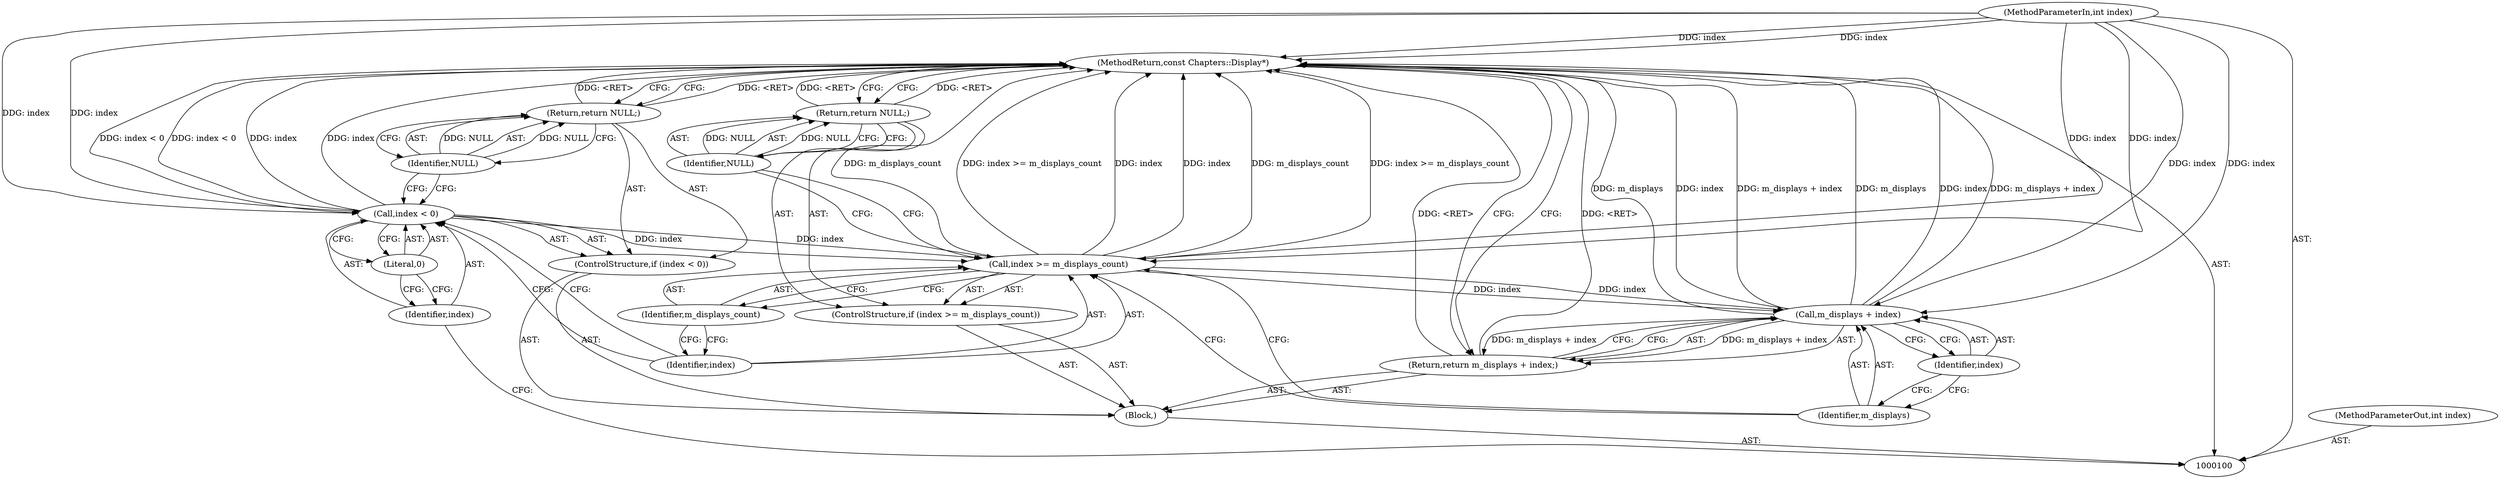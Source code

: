 digraph "1_Android_04839626ed859623901ebd3a5fd483982186b59d_66" {
"1000119" [label="(MethodReturn,const Chapters::Display*)"];
"1000101" [label="(MethodParameterIn,int index)"];
"1000140" [label="(MethodParameterOut,int index)"];
"1000102" [label="(Block,)"];
"1000106" [label="(Literal,0)"];
"1000103" [label="(ControlStructure,if (index < 0))"];
"1000104" [label="(Call,index < 0)"];
"1000105" [label="(Identifier,index)"];
"1000108" [label="(Identifier,NULL)"];
"1000107" [label="(Return,return NULL;)"];
"1000112" [label="(Identifier,m_displays_count)"];
"1000109" [label="(ControlStructure,if (index >= m_displays_count))"];
"1000110" [label="(Call,index >= m_displays_count)"];
"1000111" [label="(Identifier,index)"];
"1000114" [label="(Identifier,NULL)"];
"1000113" [label="(Return,return NULL;)"];
"1000116" [label="(Call,m_displays + index)"];
"1000117" [label="(Identifier,m_displays)"];
"1000118" [label="(Identifier,index)"];
"1000115" [label="(Return,return m_displays + index;)"];
"1000119" -> "1000100"  [label="AST: "];
"1000119" -> "1000107"  [label="CFG: "];
"1000119" -> "1000113"  [label="CFG: "];
"1000119" -> "1000115"  [label="CFG: "];
"1000116" -> "1000119"  [label="DDG: m_displays"];
"1000116" -> "1000119"  [label="DDG: index"];
"1000116" -> "1000119"  [label="DDG: m_displays + index"];
"1000104" -> "1000119"  [label="DDG: index < 0"];
"1000104" -> "1000119"  [label="DDG: index"];
"1000110" -> "1000119"  [label="DDG: m_displays_count"];
"1000110" -> "1000119"  [label="DDG: index >= m_displays_count"];
"1000110" -> "1000119"  [label="DDG: index"];
"1000101" -> "1000119"  [label="DDG: index"];
"1000115" -> "1000119"  [label="DDG: <RET>"];
"1000113" -> "1000119"  [label="DDG: <RET>"];
"1000107" -> "1000119"  [label="DDG: <RET>"];
"1000101" -> "1000100"  [label="AST: "];
"1000101" -> "1000119"  [label="DDG: index"];
"1000101" -> "1000104"  [label="DDG: index"];
"1000101" -> "1000110"  [label="DDG: index"];
"1000101" -> "1000116"  [label="DDG: index"];
"1000140" -> "1000100"  [label="AST: "];
"1000102" -> "1000100"  [label="AST: "];
"1000103" -> "1000102"  [label="AST: "];
"1000109" -> "1000102"  [label="AST: "];
"1000115" -> "1000102"  [label="AST: "];
"1000106" -> "1000104"  [label="AST: "];
"1000106" -> "1000105"  [label="CFG: "];
"1000104" -> "1000106"  [label="CFG: "];
"1000103" -> "1000102"  [label="AST: "];
"1000104" -> "1000103"  [label="AST: "];
"1000107" -> "1000103"  [label="AST: "];
"1000104" -> "1000103"  [label="AST: "];
"1000104" -> "1000106"  [label="CFG: "];
"1000105" -> "1000104"  [label="AST: "];
"1000106" -> "1000104"  [label="AST: "];
"1000108" -> "1000104"  [label="CFG: "];
"1000111" -> "1000104"  [label="CFG: "];
"1000104" -> "1000119"  [label="DDG: index < 0"];
"1000104" -> "1000119"  [label="DDG: index"];
"1000101" -> "1000104"  [label="DDG: index"];
"1000104" -> "1000110"  [label="DDG: index"];
"1000105" -> "1000104"  [label="AST: "];
"1000105" -> "1000100"  [label="CFG: "];
"1000106" -> "1000105"  [label="CFG: "];
"1000108" -> "1000107"  [label="AST: "];
"1000108" -> "1000104"  [label="CFG: "];
"1000107" -> "1000108"  [label="CFG: "];
"1000108" -> "1000107"  [label="DDG: NULL"];
"1000107" -> "1000103"  [label="AST: "];
"1000107" -> "1000108"  [label="CFG: "];
"1000108" -> "1000107"  [label="AST: "];
"1000119" -> "1000107"  [label="CFG: "];
"1000107" -> "1000119"  [label="DDG: <RET>"];
"1000108" -> "1000107"  [label="DDG: NULL"];
"1000112" -> "1000110"  [label="AST: "];
"1000112" -> "1000111"  [label="CFG: "];
"1000110" -> "1000112"  [label="CFG: "];
"1000109" -> "1000102"  [label="AST: "];
"1000110" -> "1000109"  [label="AST: "];
"1000113" -> "1000109"  [label="AST: "];
"1000110" -> "1000109"  [label="AST: "];
"1000110" -> "1000112"  [label="CFG: "];
"1000111" -> "1000110"  [label="AST: "];
"1000112" -> "1000110"  [label="AST: "];
"1000114" -> "1000110"  [label="CFG: "];
"1000117" -> "1000110"  [label="CFG: "];
"1000110" -> "1000119"  [label="DDG: m_displays_count"];
"1000110" -> "1000119"  [label="DDG: index >= m_displays_count"];
"1000110" -> "1000119"  [label="DDG: index"];
"1000104" -> "1000110"  [label="DDG: index"];
"1000101" -> "1000110"  [label="DDG: index"];
"1000110" -> "1000116"  [label="DDG: index"];
"1000111" -> "1000110"  [label="AST: "];
"1000111" -> "1000104"  [label="CFG: "];
"1000112" -> "1000111"  [label="CFG: "];
"1000114" -> "1000113"  [label="AST: "];
"1000114" -> "1000110"  [label="CFG: "];
"1000113" -> "1000114"  [label="CFG: "];
"1000114" -> "1000113"  [label="DDG: NULL"];
"1000113" -> "1000109"  [label="AST: "];
"1000113" -> "1000114"  [label="CFG: "];
"1000114" -> "1000113"  [label="AST: "];
"1000119" -> "1000113"  [label="CFG: "];
"1000113" -> "1000119"  [label="DDG: <RET>"];
"1000114" -> "1000113"  [label="DDG: NULL"];
"1000116" -> "1000115"  [label="AST: "];
"1000116" -> "1000118"  [label="CFG: "];
"1000117" -> "1000116"  [label="AST: "];
"1000118" -> "1000116"  [label="AST: "];
"1000115" -> "1000116"  [label="CFG: "];
"1000116" -> "1000119"  [label="DDG: m_displays"];
"1000116" -> "1000119"  [label="DDG: index"];
"1000116" -> "1000119"  [label="DDG: m_displays + index"];
"1000116" -> "1000115"  [label="DDG: m_displays + index"];
"1000110" -> "1000116"  [label="DDG: index"];
"1000101" -> "1000116"  [label="DDG: index"];
"1000117" -> "1000116"  [label="AST: "];
"1000117" -> "1000110"  [label="CFG: "];
"1000118" -> "1000117"  [label="CFG: "];
"1000118" -> "1000116"  [label="AST: "];
"1000118" -> "1000117"  [label="CFG: "];
"1000116" -> "1000118"  [label="CFG: "];
"1000115" -> "1000102"  [label="AST: "];
"1000115" -> "1000116"  [label="CFG: "];
"1000116" -> "1000115"  [label="AST: "];
"1000119" -> "1000115"  [label="CFG: "];
"1000115" -> "1000119"  [label="DDG: <RET>"];
"1000116" -> "1000115"  [label="DDG: m_displays + index"];
}

